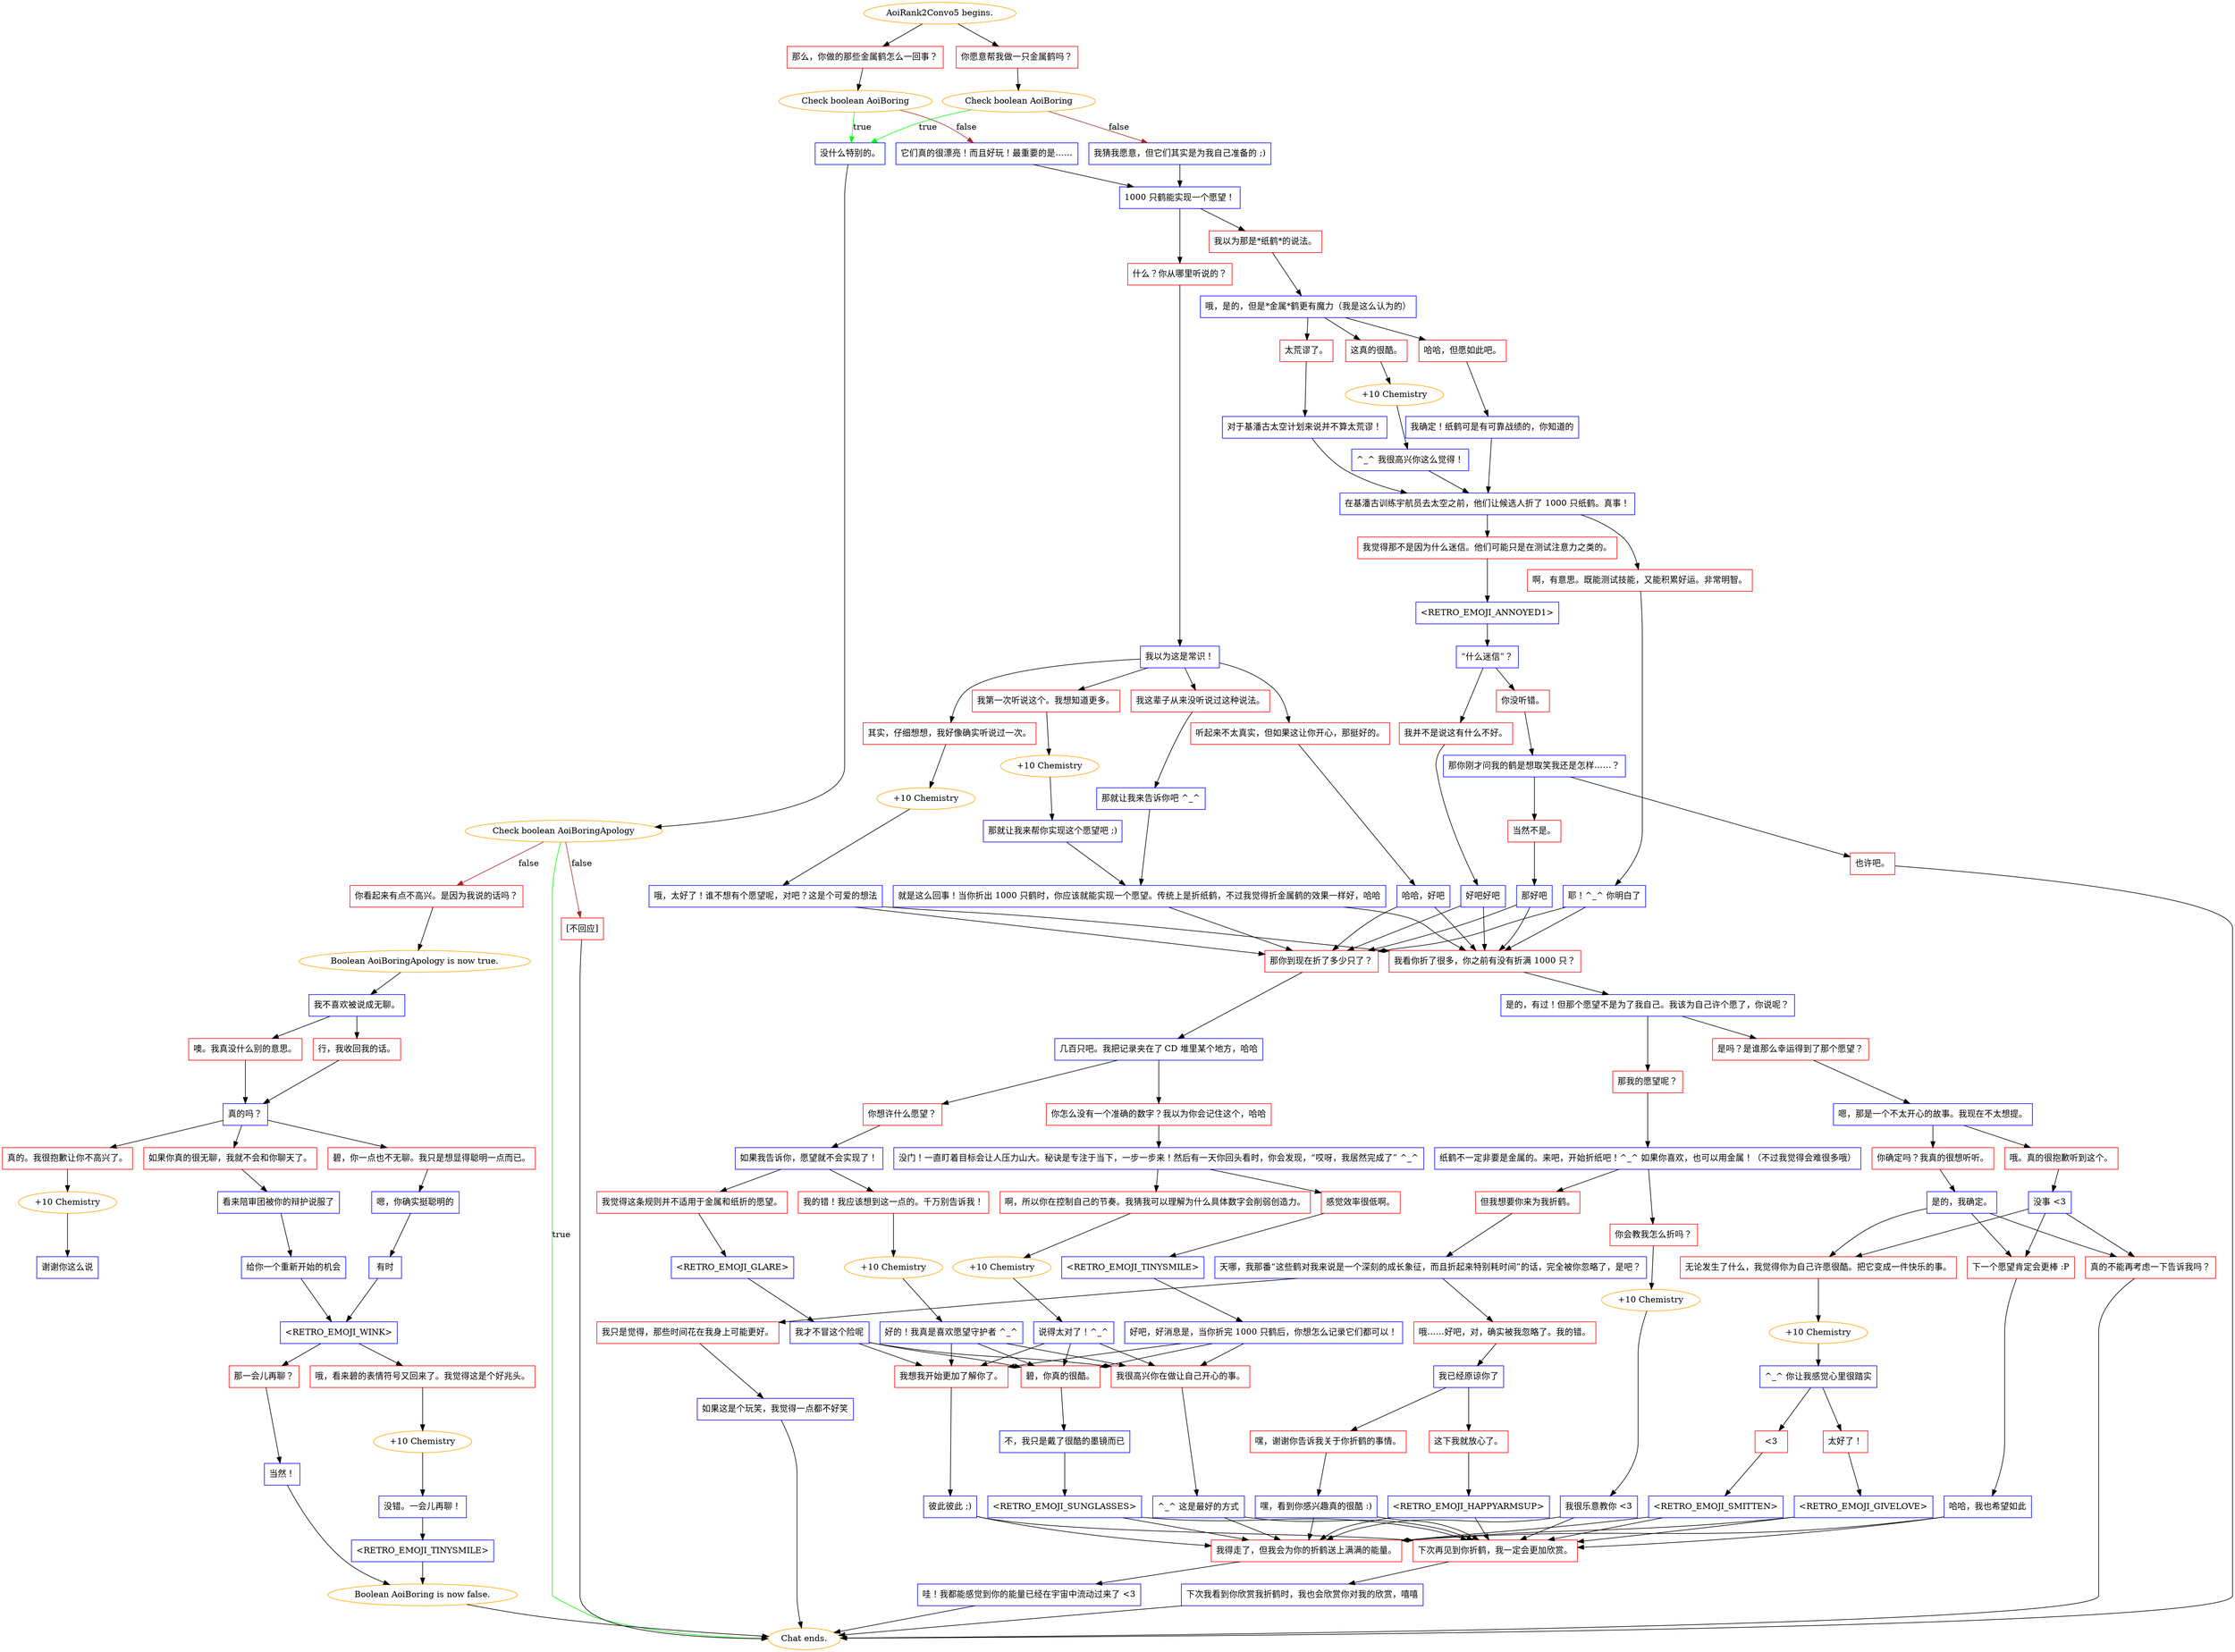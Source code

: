digraph {
	"AoiRank2Convo5 begins." [color=orange];
		"AoiRank2Convo5 begins." -> j1172547758;
		"AoiRank2Convo5 begins." -> j4276461322;
	j1172547758 [label="那么，你做的那些金属鹤怎么一回事？",shape=box,color=red];
		j1172547758 -> j2372451672;
	j4276461322 [label="你愿意帮我做一只金属鹤吗？",shape=box,color=red];
		j4276461322 -> j1999737066;
	j2372451672 [label="Check boolean AoiBoring",color=orange];
		j2372451672 -> j3266250457 [label=true,color=green];
		j2372451672 -> j966289602 [label=false,color=brown];
	j1999737066 [label="Check boolean AoiBoring",color=orange];
		j1999737066 -> j3266250457 [label=true,color=green];
		j1999737066 -> j2679217586 [label=false,color=brown];
	j3266250457 [label="没什么特别的。",shape=box,color=blue];
		j3266250457 -> j1233631701;
	j966289602 [label="它们真的很漂亮！而且好玩！最重要的是……",shape=box,color=blue];
		j966289602 -> j2581255674;
	j2679217586 [label="我猜我愿意，但它们其实是为我自己准备的 ;)",shape=box,color=blue];
		j2679217586 -> j2581255674;
	j1233631701 [label="Check boolean AoiBoringApology",color=orange];
		j1233631701 -> "Chat ends." [label=true,color=green];
		j1233631701 -> j1401818801 [label=false,color=brown];
		j1233631701 -> j3001140442 [label=false,color=brown];
	j2581255674 [label="1000 只鹤能实现一个愿望！",shape=box,color=blue];
		j2581255674 -> j1710166695;
		j2581255674 -> j2255141604;
	"Chat ends." [color=orange];
	j1401818801 [label="你看起来有点不高兴。是因为我说的话吗？",shape=box,color=red];
		j1401818801 -> j2502619613;
	j3001140442 [label="[不回应]",shape=box,color=red];
		j3001140442 -> "Chat ends.";
	j1710166695 [label="我以为那是*纸鹤*的说法。",shape=box,color=red];
		j1710166695 -> j656586126;
	j2255141604 [label="什么？你从哪里听说的？",shape=box,color=red];
		j2255141604 -> j289566292;
	j2502619613 [label="Boolean AoiBoringApology is now true.",color=orange];
		j2502619613 -> j385649592;
	j656586126 [label="哦，是的，但是*金属*鹤更有魔力（我是这么认为的）",shape=box,color=blue];
		j656586126 -> j253540714;
		j656586126 -> j1011313684;
		j656586126 -> j3171586689;
	j289566292 [label="我以为这是常识！",shape=box,color=blue];
		j289566292 -> j97145941;
		j289566292 -> j820262644;
		j289566292 -> j2285836233;
		j289566292 -> j3624928785;
	j385649592 [label="我不喜欢被说成无聊。",shape=box,color=blue];
		j385649592 -> j3195599050;
		j385649592 -> j2847273057;
	j253540714 [label="哈哈，但愿如此吧。",shape=box,color=red];
		j253540714 -> j29162337;
	j1011313684 [label="这真的很酷。",shape=box,color=red];
		j1011313684 -> j1056261369;
	j3171586689 [label="太荒谬了。",shape=box,color=red];
		j3171586689 -> j1267810894;
	j97145941 [label="我这辈子从来没听说过这种说法。",shape=box,color=red];
		j97145941 -> j1861256365;
	j820262644 [label="我第一次听说这个。我想知道更多。",shape=box,color=red];
		j820262644 -> j3476089927;
	j2285836233 [label="其实，仔细想想，我好像确实听说过一次。",shape=box,color=red];
		j2285836233 -> j3772365809;
	j3624928785 [label="听起来不太真实，但如果这让你开心，那挺好的。",shape=box,color=red];
		j3624928785 -> j4153239089;
	j3195599050 [label="噢。我真没什么别的意思。",shape=box,color=red];
		j3195599050 -> j3482497196;
	j2847273057 [label="行，我收回我的话。",shape=box,color=red];
		j2847273057 -> j3482497196;
	j29162337 [label="我确定！纸鹤可是有可靠战绩的，你知道的",shape=box,color=blue];
		j29162337 -> j2359936638;
	j1056261369 [label="+10 Chemistry",color=orange];
		j1056261369 -> j781968043;
	j1267810894 [label="对于基潘古太空计划来说并不算太荒谬！",shape=box,color=blue];
		j1267810894 -> j2359936638;
	j1861256365 [label="那就让我来告诉你吧 ^_^",shape=box,color=blue];
		j1861256365 -> j4067906988;
	j3476089927 [label="+10 Chemistry",color=orange];
		j3476089927 -> j1701245623;
	j3772365809 [label="+10 Chemistry",color=orange];
		j3772365809 -> j1730275378;
	j4153239089 [label="哈哈，好吧",shape=box,color=blue];
		j4153239089 -> j2123841484;
		j4153239089 -> j3049852541;
	j3482497196 [label="真的吗？",shape=box,color=blue];
		j3482497196 -> j1204602750;
		j3482497196 -> j614632622;
		j3482497196 -> j3614249152;
	j2359936638 [label="在基潘古训练宇航员去太空之前，他们让候选人折了 1000 只纸鹤。真事！",shape=box,color=blue];
		j2359936638 -> j605380763;
		j2359936638 -> j3026206664;
	j781968043 [label="^_^ 我很高兴你这么觉得！",shape=box,color=blue];
		j781968043 -> j2359936638;
	j4067906988 [label="就是这么回事！当你折出 1000 只鹤时，你应该就能实现一个愿望。传统上是折纸鹤，不过我觉得折金属鹤的效果一样好，哈哈",shape=box,color=blue];
		j4067906988 -> j2123841484;
		j4067906988 -> j3049852541;
	j1701245623 [label="那就让我来帮你实现这个愿望吧 ;)",shape=box,color=blue];
		j1701245623 -> j4067906988;
	j1730275378 [label="哦，太好了！谁不想有个愿望呢，对吧？这是个可爱的想法",shape=box,color=blue];
		j1730275378 -> j2123841484;
		j1730275378 -> j3049852541;
	j2123841484 [label="那你到现在折了多少只了？",shape=box,color=red];
		j2123841484 -> j2710273676;
	j3049852541 [label="我看你折了很多，你之前有没有折满 1000 只？",shape=box,color=red];
		j3049852541 -> j1145259238;
	j1204602750 [label="真的。我很抱歉让你不高兴了。",shape=box,color=red];
		j1204602750 -> j67913645;
	j614632622 [label="碧，你一点也不无聊。我只是想显得聪明一点而已。",shape=box,color=red];
		j614632622 -> j3273712116;
	j3614249152 [label="如果你真的很无聊，我就不会和你聊天了。",shape=box,color=red];
		j3614249152 -> j3507681434;
	j605380763 [label="我觉得那不是因为什么迷信。他们可能只是在测试注意力之类的。",shape=box,color=red];
		j605380763 -> j4009771109;
	j3026206664 [label="啊，有意思。既能测试技能，又能积累好运。非常明智。",shape=box,color=red];
		j3026206664 -> j3960037520;
	j2710273676 [label="几百只吧。我把记录夹在了 CD 堆里某个地方，哈哈",shape=box,color=blue];
		j2710273676 -> j861681434;
		j2710273676 -> j2349930249;
	j1145259238 [label="是的，有过！但那个愿望不是为了我自己。我该为自己许个愿了，你说呢？",shape=box,color=blue];
		j1145259238 -> j3426418247;
		j1145259238 -> j2032216777;
	j67913645 [label="+10 Chemistry",color=orange];
		j67913645 -> j3319818363;
	j3273712116 [label="嗯，你确实挺聪明的",shape=box,color=blue];
		j3273712116 -> j2244616363;
	j3507681434 [label="看来陪审团被你的辩护说服了",shape=box,color=blue];
		j3507681434 -> j3281191431;
	j4009771109 [label="<RETRO_EMOJI_ANNOYED1>",shape=box,color=blue];
		j4009771109 -> j1784764556;
	j3960037520 [label="耶！^_^ 你明白了",shape=box,color=blue];
		j3960037520 -> j2123841484;
		j3960037520 -> j3049852541;
	j861681434 [label="你怎么没有一个准确的数字？我以为你会记住这个，哈哈",shape=box,color=red];
		j861681434 -> j3005320798;
	j2349930249 [label="你想许什么愿望？",shape=box,color=red];
		j2349930249 -> j3817690773;
	j3426418247 [label="是吗？是谁那么幸运得到了那个愿望？",shape=box,color=red];
		j3426418247 -> j664068051;
	j2032216777 [label="那我的愿望呢？",shape=box,color=red];
		j2032216777 -> j2253498818;
	j3319818363 [label="谢谢你这么说",shape=box,color=blue];
	j2244616363 [label="有时",shape=box,color=blue];
		j2244616363 -> j2452464820;
	j3281191431 [label="给你一个重新开始的机会",shape=box,color=blue];
		j3281191431 -> j2452464820;
	j1784764556 [label="“什么迷信”？",shape=box,color=blue];
		j1784764556 -> j506870818;
		j1784764556 -> j2911803350;
	j3005320798 [label="没门！一直盯着目标会让人压力山大。秘诀是专注于当下，一步一步来！然后有一天你回头看时，你会发现，“哎呀，我居然完成了” ^_^",shape=box,color=blue];
		j3005320798 -> j4173388284;
		j3005320798 -> j2823434329;
	j3817690773 [label="如果我告诉你，愿望就不会实现了！",shape=box,color=blue];
		j3817690773 -> j4017936130;
		j3817690773 -> j3208713958;
	j664068051 [label="嗯，那是一个不太开心的故事。我现在不太想提。",shape=box,color=blue];
		j664068051 -> j2083135472;
		j664068051 -> j2733571150;
	j2253498818 [label="纸鹤不一定非要是金属的。来吧，开始折纸吧！^_^ 如果你喜欢，也可以用金属！（不过我觉得会难很多哦）",shape=box,color=blue];
		j2253498818 -> j854241877;
		j2253498818 -> j1206266058;
	j2452464820 [label="<RETRO_EMOJI_WINK>",shape=box,color=blue];
		j2452464820 -> j2183469429;
		j2452464820 -> j2397717817;
	j506870818 [label="你没听错。",shape=box,color=red];
		j506870818 -> j1527197913;
	j2911803350 [label="我并不是说这有什么不好。",shape=box,color=red];
		j2911803350 -> j2689018121;
	j4173388284 [label="啊，所以你在控制自己的节奏。我猜我可以理解为什么具体数字会削弱创造力。",shape=box,color=red];
		j4173388284 -> j579884080;
	j2823434329 [label="感觉效率很低啊。",shape=box,color=red];
		j2823434329 -> j1787497217;
	j4017936130 [label="我的错！我应该想到这一点的。千万别告诉我！",shape=box,color=red];
		j4017936130 -> j3985077369;
	j3208713958 [label="我觉得这条规则并不适用于金属和纸折的愿望。",shape=box,color=red];
		j3208713958 -> j1152142584;
	j2083135472 [label="哦。真的很抱歉听到这个。",shape=box,color=red];
		j2083135472 -> j1693126843;
	j2733571150 [label="你确定吗？我真的很想听听。",shape=box,color=red];
		j2733571150 -> j668611518;
	j854241877 [label="你会教我怎么折吗？",shape=box,color=red];
		j854241877 -> j609060266;
	j1206266058 [label="但我想要你来为我折鹤。",shape=box,color=red];
		j1206266058 -> j348320623;
	j2183469429 [label="那一会儿再聊？",shape=box,color=red];
		j2183469429 -> j2782665458;
	j2397717817 [label="哦，看来碧的表情符号又回来了。我觉得这是个好兆头。",shape=box,color=red];
		j2397717817 -> j2214276619;
	j1527197913 [label="那你刚才问我的鹤是想取笑我还是怎样……？",shape=box,color=blue];
		j1527197913 -> j316788831;
		j1527197913 -> j2913997541;
	j2689018121 [label="好吧好吧",shape=box,color=blue];
		j2689018121 -> j2123841484;
		j2689018121 -> j3049852541;
	j579884080 [label="+10 Chemistry",color=orange];
		j579884080 -> j3850963364;
	j1787497217 [label="<RETRO_EMOJI_TINYSMILE>",shape=box,color=blue];
		j1787497217 -> j2567960472;
	j3985077369 [label="+10 Chemistry",color=orange];
		j3985077369 -> j334191132;
	j1152142584 [label="<RETRO_EMOJI_GLARE>",shape=box,color=blue];
		j1152142584 -> j2930631467;
	j1693126843 [label="没事 <3",shape=box,color=blue];
		j1693126843 -> j3937794280;
		j1693126843 -> j2386567465;
		j1693126843 -> j4162872398;
	j668611518 [label="是的，我确定。",shape=box,color=blue];
		j668611518 -> j3937794280;
		j668611518 -> j2386567465;
		j668611518 -> j4162872398;
	j609060266 [label="+10 Chemistry",color=orange];
		j609060266 -> j2407951926;
	j348320623 [label="天哪，我那番“这些鹤对我来说是一个深刻的成长象征，而且折起来特别耗时间”的话，完全被你忽略了，是吧？",shape=box,color=blue];
		j348320623 -> j3770624145;
		j348320623 -> j2939682887;
	j2782665458 [label="当然！",shape=box,color=blue];
		j2782665458 -> j2581611291;
	j2214276619 [label="+10 Chemistry",color=orange];
		j2214276619 -> j2331096750;
	j316788831 [label="也许吧。",shape=box,color=red];
		j316788831 -> "Chat ends.";
	j2913997541 [label="当然不是。",shape=box,color=red];
		j2913997541 -> j1551031462;
	j3850963364 [label="说得太对了！^_^",shape=box,color=blue];
		j3850963364 -> j351981111;
		j3850963364 -> j862703398;
		j3850963364 -> j1961794098;
	j2567960472 [label="好吧，好消息是，当你折完 1000 只鹤后，你想怎么记录它们都可以！",shape=box,color=blue];
		j2567960472 -> j351981111;
		j2567960472 -> j862703398;
		j2567960472 -> j1961794098;
	j334191132 [label="好的！我真是喜欢愿望守护者 ^_^",shape=box,color=blue];
		j334191132 -> j351981111;
		j334191132 -> j862703398;
		j334191132 -> j1961794098;
	j2930631467 [label="我才不冒这个险呢",shape=box,color=blue];
		j2930631467 -> j351981111;
		j2930631467 -> j862703398;
		j2930631467 -> j1961794098;
	j3937794280 [label="下一个愿望肯定会更棒 :P",shape=box,color=red];
		j3937794280 -> j3891483215;
	j2386567465 [label="无论发生了什么，我觉得你为自己许愿很酷。把它变成一件快乐的事。",shape=box,color=red];
		j2386567465 -> j3732848562;
	j4162872398 [label="真的不能再考虑一下告诉我吗？",shape=box,color=red];
		j4162872398 -> "Chat ends.";
	j2407951926 [label="我很乐意教你 <3",shape=box,color=blue];
		j2407951926 -> j979175923;
		j2407951926 -> j3216415917;
	j3770624145 [label="我只是觉得，那些时间花在我身上可能更好。",shape=box,color=red];
		j3770624145 -> j3786578686;
	j2939682887 [label="哦……好吧，对，确实被我忽略了。我的错。",shape=box,color=red];
		j2939682887 -> j1073613325;
	j2581611291 [label="Boolean AoiBoring is now false.",color=orange];
		j2581611291 -> "Chat ends.";
	j2331096750 [label="没错。一会儿再聊！",shape=box,color=blue];
		j2331096750 -> j153386734;
	j1551031462 [label="那好吧",shape=box,color=blue];
		j1551031462 -> j2123841484;
		j1551031462 -> j3049852541;
	j351981111 [label="我想我开始更加了解你了。",shape=box,color=red];
		j351981111 -> j955502982;
	j862703398 [label="碧，你真的很酷。",shape=box,color=red];
		j862703398 -> j2656447204;
	j1961794098 [label="我很高兴你在做让自己开心的事。",shape=box,color=red];
		j1961794098 -> j3562204382;
	j3891483215 [label="哈哈，我也希望如此",shape=box,color=blue];
		j3891483215 -> j979175923;
		j3891483215 -> j3216415917;
	j3732848562 [label="+10 Chemistry",color=orange];
		j3732848562 -> j1131601326;
	j979175923 [label="下次再见到你折鹤，我一定会更加欣赏。",shape=box,color=red];
		j979175923 -> j2477813664;
	j3216415917 [label="我得走了，但我会为你的折鹤送上满满的能量。",shape=box,color=red];
		j3216415917 -> j1284154466;
	j3786578686 [label="如果这是个玩笑，我觉得一点都不好笑",shape=box,color=blue];
		j3786578686 -> "Chat ends.";
	j1073613325 [label="我已经原谅你了",shape=box,color=blue];
		j1073613325 -> j1806378867;
		j1073613325 -> j1690710156;
	j153386734 [label="<RETRO_EMOJI_TINYSMILE>",shape=box,color=blue];
		j153386734 -> j2581611291;
	j955502982 [label="彼此彼此 ;)",shape=box,color=blue];
		j955502982 -> j979175923;
		j955502982 -> j3216415917;
	j2656447204 [label="不，我只是戴了很酷的墨镜而已",shape=box,color=blue];
		j2656447204 -> j184961436;
	j3562204382 [label="^_^ 这是最好的方式",shape=box,color=blue];
		j3562204382 -> j979175923;
		j3562204382 -> j3216415917;
	j1131601326 [label="^_^ 你让我感觉心里很踏实",shape=box,color=blue];
		j1131601326 -> j2935309082;
		j1131601326 -> j2199581515;
	j2477813664 [label="下次我看到你欣赏我折鹤时，我也会欣赏你对我的欣赏，嘻嘻",shape=box,color=blue];
		j2477813664 -> "Chat ends.";
	j1284154466 [label="哇！我都能感觉到你的能量已经在宇宙中流动过来了 <3",shape=box,color=blue];
		j1284154466 -> "Chat ends.";
	j1806378867 [label="嘿，谢谢你告诉我关于你折鹤的事情。",shape=box,color=red];
		j1806378867 -> j1660876980;
	j1690710156 [label="这下我就放心了。",shape=box,color=red];
		j1690710156 -> j2333387811;
	j184961436 [label="<RETRO_EMOJI_SUNGLASSES>",shape=box,color=blue];
		j184961436 -> j979175923;
		j184961436 -> j3216415917;
	j2935309082 [label="太好了！",shape=box,color=red];
		j2935309082 -> j1818811614;
	j2199581515 [label="<3",shape=box,color=red];
		j2199581515 -> j2264621764;
	j1660876980 [label="嘿，看到你感兴趣真的很酷 :)",shape=box,color=blue];
		j1660876980 -> j979175923;
		j1660876980 -> j3216415917;
	j2333387811 [label="<RETRO_EMOJI_HAPPYARMSUP>",shape=box,color=blue];
		j2333387811 -> j979175923;
		j2333387811 -> j3216415917;
	j1818811614 [label="<RETRO_EMOJI_GIVELOVE>",shape=box,color=blue];
		j1818811614 -> j979175923;
		j1818811614 -> j3216415917;
	j2264621764 [label="<RETRO_EMOJI_SMITTEN>",shape=box,color=blue];
		j2264621764 -> j979175923;
		j2264621764 -> j3216415917;
}